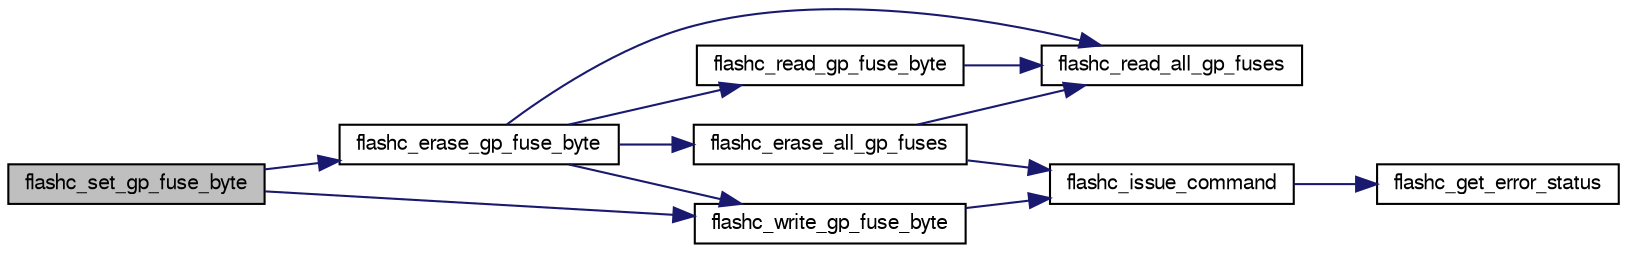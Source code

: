 digraph G
{
  edge [fontname="FreeSans",fontsize="10",labelfontname="FreeSans",labelfontsize="10"];
  node [fontname="FreeSans",fontsize="10",shape=record];
  rankdir=LR;
  Node1 [label="flashc_set_gp_fuse_byte",height=0.2,width=0.4,color="black", fillcolor="grey75", style="filled" fontcolor="black"];
  Node1 -> Node2 [color="midnightblue",fontsize="10",style="solid",fontname="FreeSans"];
  Node2 [label="flashc_erase_gp_fuse_byte",height=0.2,width=0.4,color="black", fillcolor="white", style="filled",URL="$a00022.html#a293468b5d263ffe7f9a2595c900a9293",tooltip="Erases a general-purpose fuse byte."];
  Node2 -> Node3 [color="midnightblue",fontsize="10",style="solid",fontname="FreeSans"];
  Node3 [label="flashc_erase_all_gp_fuses",height=0.2,width=0.4,color="black", fillcolor="white", style="filled",URL="$a00022.html#acf3096dc9ecea92533c4688d7f90a0ef",tooltip="Erases all general-purpose fuses."];
  Node3 -> Node4 [color="midnightblue",fontsize="10",style="solid",fontname="FreeSans"];
  Node4 [label="flashc_issue_command",height=0.2,width=0.4,color="black", fillcolor="white", style="filled",URL="$a00022.html#a8045c427c32cf3617e861067d76c9c11",tooltip="Issues a FLASHC command."];
  Node4 -> Node5 [color="midnightblue",fontsize="10",style="solid",fontname="FreeSans"];
  Node5 [label="flashc_get_error_status",height=0.2,width=0.4,color="black", fillcolor="white", style="filled",URL="$a00022.html#ae7d38c60001d5d8d00363a6cb07f89f0",tooltip="Gets the error status of the FLASHC."];
  Node3 -> Node6 [color="midnightblue",fontsize="10",style="solid",fontname="FreeSans"];
  Node6 [label="flashc_read_all_gp_fuses",height=0.2,width=0.4,color="black", fillcolor="white", style="filled",URL="$a00022.html#a08124caa02942b5fa1d370a81a84dfb5",tooltip="Reads all general-purpose fuses."];
  Node2 -> Node6 [color="midnightblue",fontsize="10",style="solid",fontname="FreeSans"];
  Node2 -> Node7 [color="midnightblue",fontsize="10",style="solid",fontname="FreeSans"];
  Node7 [label="flashc_read_gp_fuse_byte",height=0.2,width=0.4,color="black", fillcolor="white", style="filled",URL="$a00022.html#a1ad2aab294e528795bbd835539b0b14e",tooltip="Reads a general-purpose fuse byte."];
  Node7 -> Node6 [color="midnightblue",fontsize="10",style="solid",fontname="FreeSans"];
  Node2 -> Node8 [color="midnightblue",fontsize="10",style="solid",fontname="FreeSans"];
  Node8 [label="flashc_write_gp_fuse_byte",height=0.2,width=0.4,color="black", fillcolor="white", style="filled",URL="$a00022.html#a7670e69d41fe6a985ad898be25044caf",tooltip="Writes a general-purpose fuse byte."];
  Node8 -> Node4 [color="midnightblue",fontsize="10",style="solid",fontname="FreeSans"];
  Node1 -> Node8 [color="midnightblue",fontsize="10",style="solid",fontname="FreeSans"];
}
